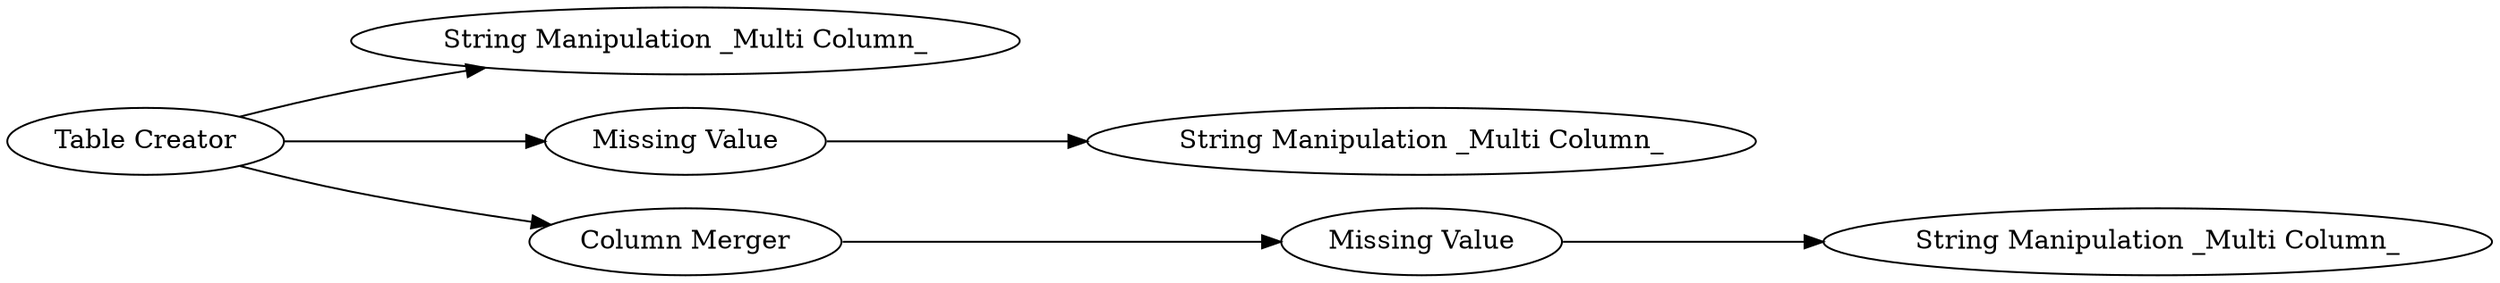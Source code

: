 digraph {
	1 [label="Table Creator"]
	2 [label="String Manipulation _Multi Column_"]
	6 [label="Missing Value"]
	7 [label="String Manipulation _Multi Column_"]
	10 [label="Column Merger"]
	11 [label="String Manipulation _Multi Column_"]
	12 [label="Missing Value"]
	1 -> 2
	1 -> 6
	1 -> 10
	6 -> 7
	10 -> 12
	12 -> 11
	rankdir=LR
}
